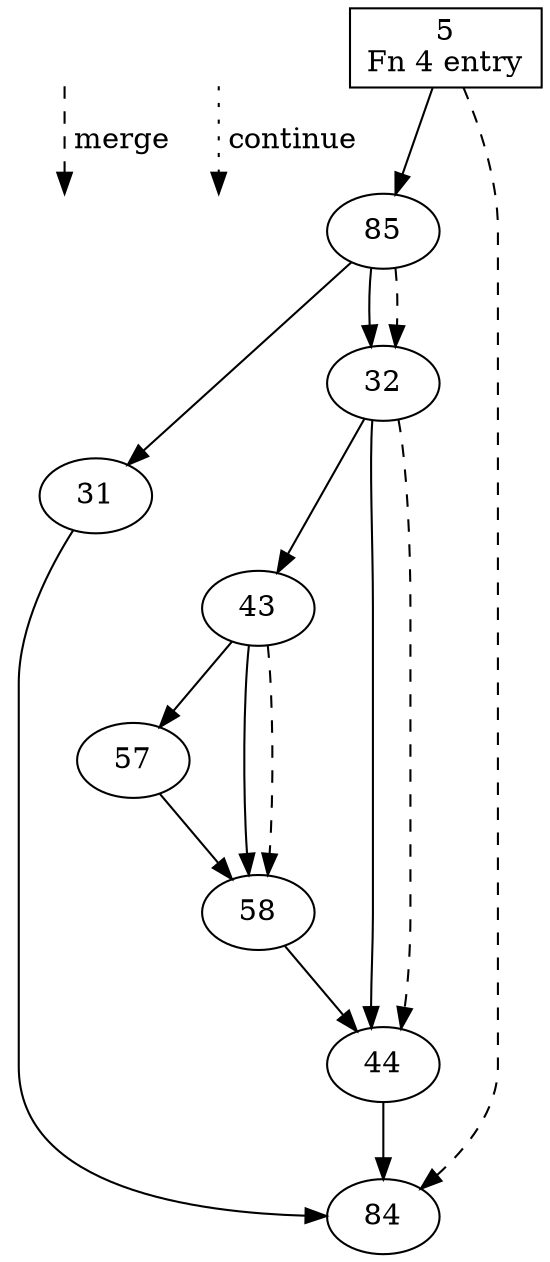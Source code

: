 digraph {
legend_merge_src [shape=plaintext, label=""];
legend_merge_dest [shape=plaintext, label=""];
legend_merge_src -> legend_merge_dest [label=" merge",style=dashed];
legend_continue_src [shape=plaintext, label=""];
legend_continue_dest [shape=plaintext, label=""];
legend_continue_src -> legend_continue_dest [label=" continue",style=dotted];
5 [label="5
Fn 4 entry", shape=box];
5 -> 85;
5 -> 84 [style=dashed];
85 [label="85"];
85 -> 31;
85 -> 32;
85 -> 32 [style=dashed];
31 [label="31"];
31 -> 84;
32 [label="32"];
32 -> 43;
32 -> 44;
32 -> 44 [style=dashed];
43 [label="43"];
43 -> 57;
43 -> 58;
43 -> 58 [style=dashed];
57 [label="57"];
57 -> 58;
58 [label="58"];
58 -> 44;
44 [label="44"];
44 -> 84;
84 [label="84"];
}
